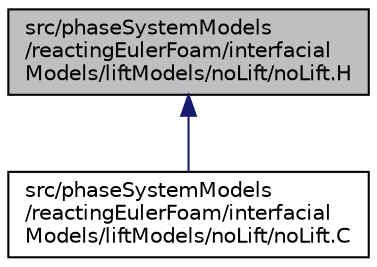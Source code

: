 digraph "src/phaseSystemModels/reactingEulerFoam/interfacialModels/liftModels/noLift/noLift.H"
{
  bgcolor="transparent";
  edge [fontname="Helvetica",fontsize="10",labelfontname="Helvetica",labelfontsize="10"];
  node [fontname="Helvetica",fontsize="10",shape=record];
  Node1 [label="src/phaseSystemModels\l/reactingEulerFoam/interfacial\lModels/liftModels/noLift/noLift.H",height=0.2,width=0.4,color="black", fillcolor="grey75", style="filled" fontcolor="black"];
  Node1 -> Node2 [dir="back",color="midnightblue",fontsize="10",style="solid",fontname="Helvetica"];
  Node2 [label="src/phaseSystemModels\l/reactingEulerFoam/interfacial\lModels/liftModels/noLift/noLift.C",height=0.2,width=0.4,color="black",URL="$src_2phaseSystemModels_2reactingEulerFoam_2interfacialModels_2liftModels_2noLift_2noLift_8C.html"];
}
